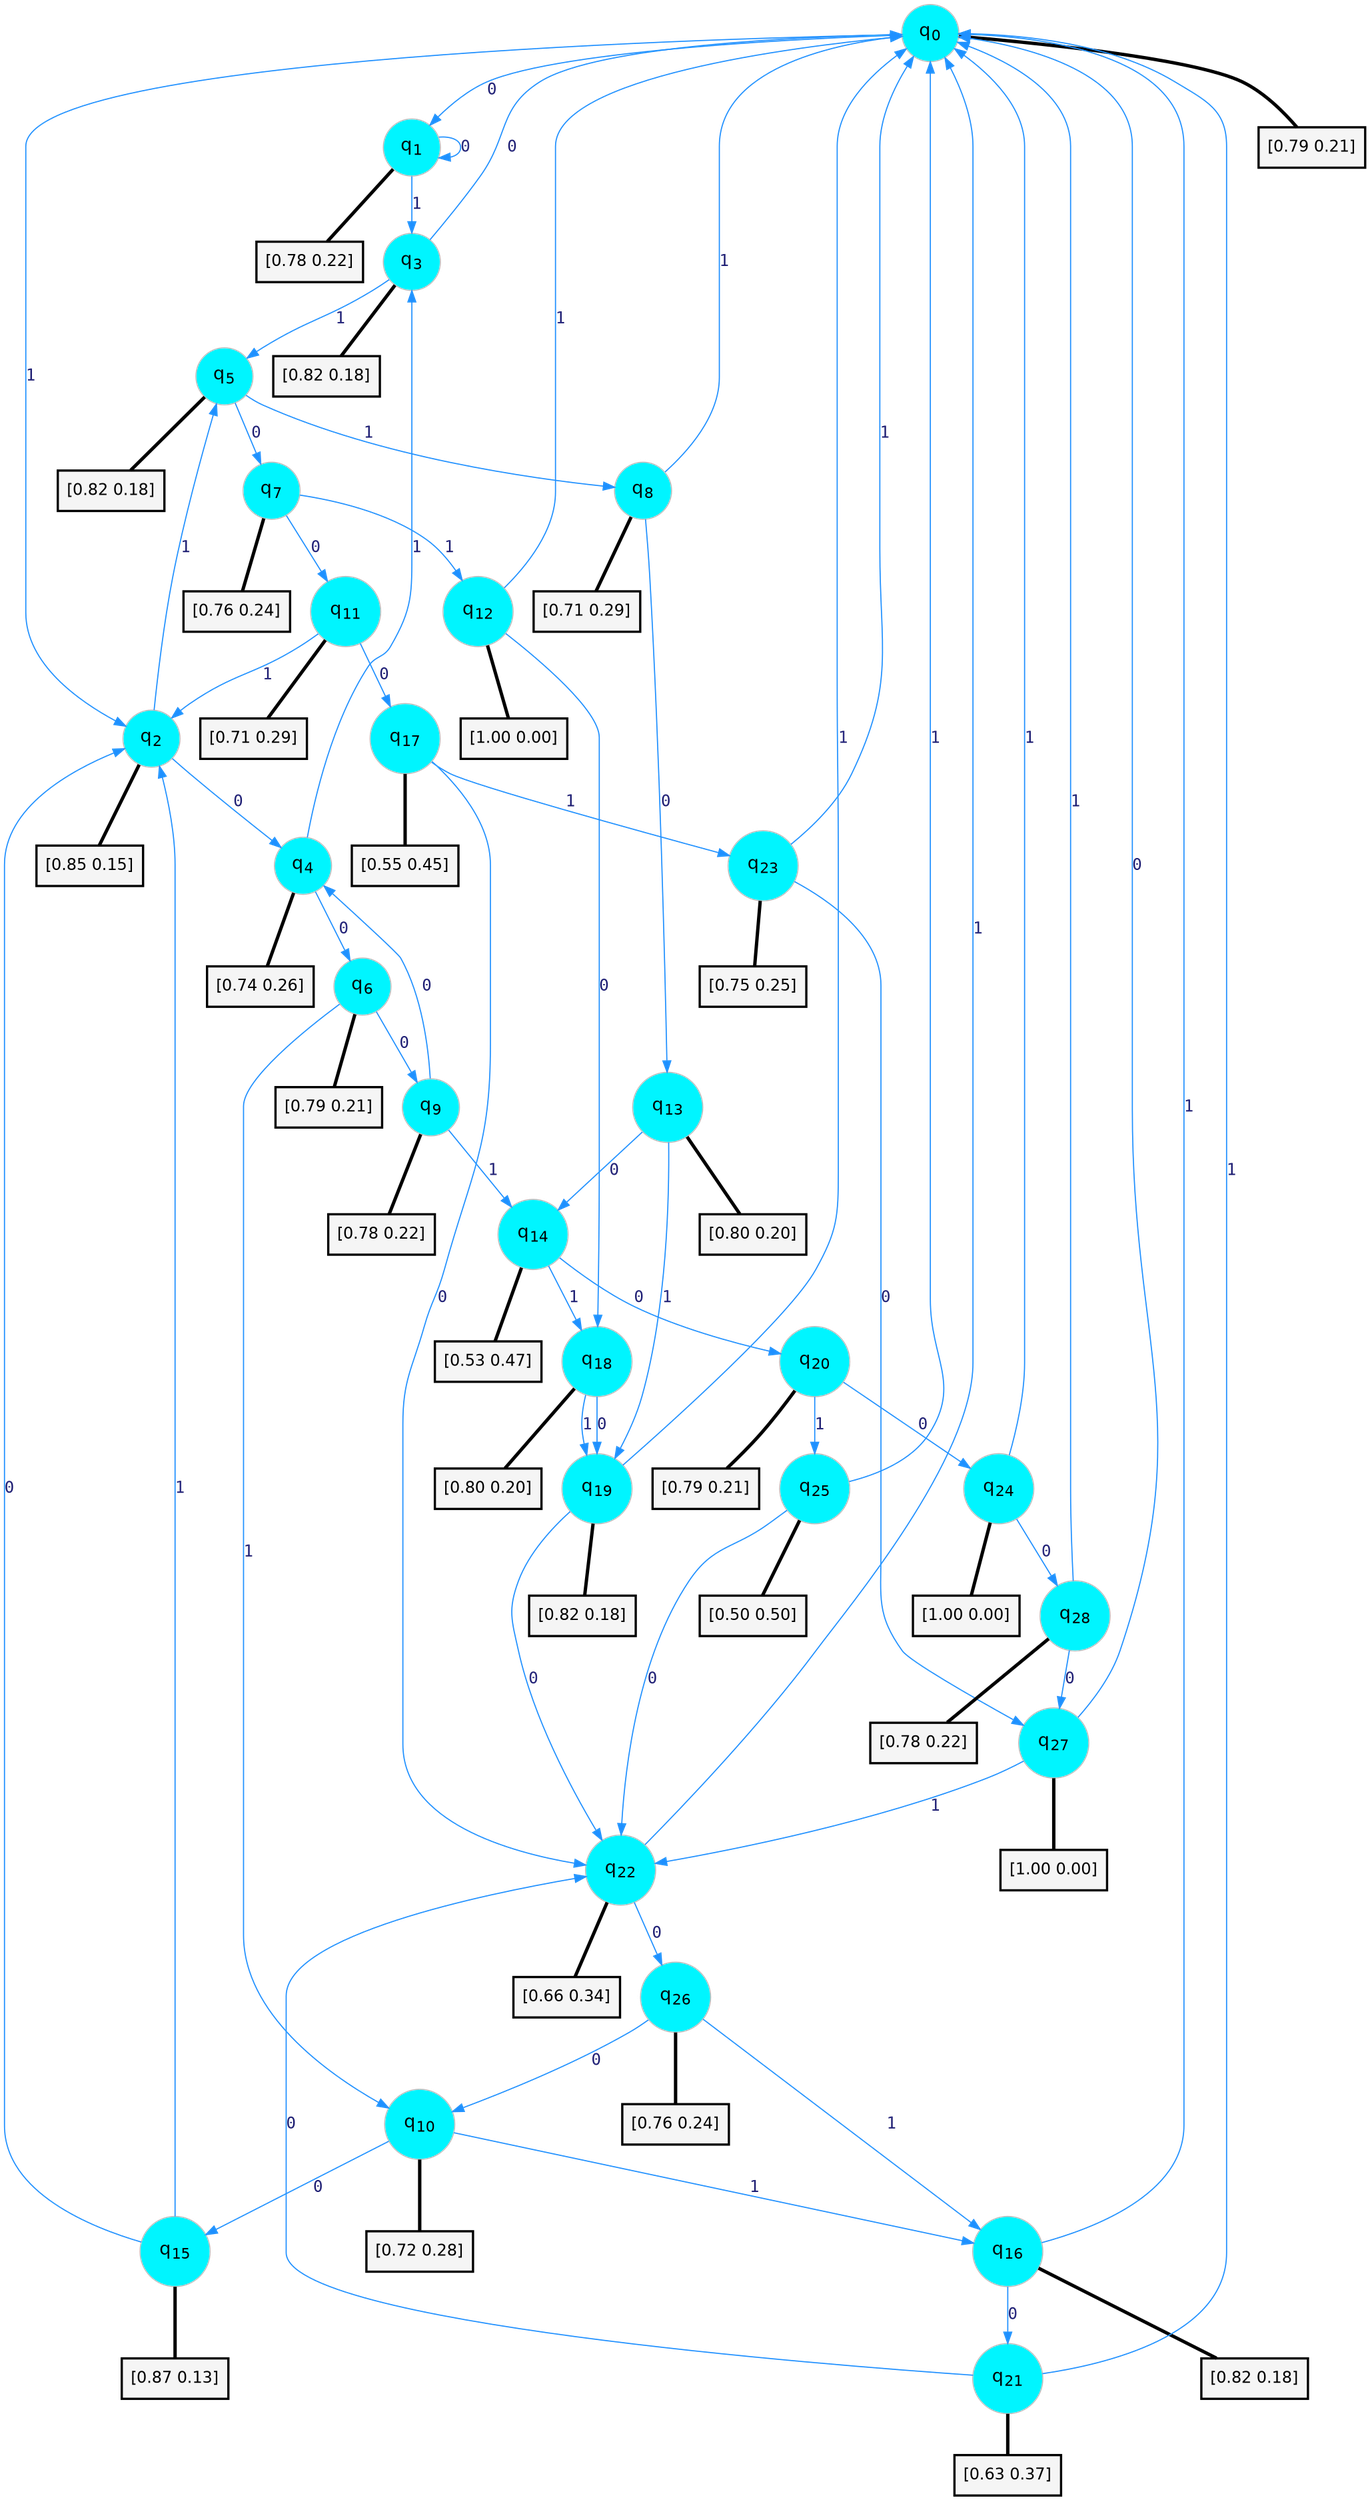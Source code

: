 digraph G {
graph [
bgcolor=transparent, dpi=300, rankdir=TD, size="40,25"];
node [
color=gray, fillcolor=turquoise1, fontcolor=black, fontname=Helvetica, fontsize=16, fontweight=bold, shape=circle, style=filled];
edge [
arrowsize=1, color=dodgerblue1, fontcolor=midnightblue, fontname=courier, fontweight=bold, penwidth=1, style=solid, weight=20];
0[label=<q<SUB>0</SUB>>];
1[label=<q<SUB>1</SUB>>];
2[label=<q<SUB>2</SUB>>];
3[label=<q<SUB>3</SUB>>];
4[label=<q<SUB>4</SUB>>];
5[label=<q<SUB>5</SUB>>];
6[label=<q<SUB>6</SUB>>];
7[label=<q<SUB>7</SUB>>];
8[label=<q<SUB>8</SUB>>];
9[label=<q<SUB>9</SUB>>];
10[label=<q<SUB>10</SUB>>];
11[label=<q<SUB>11</SUB>>];
12[label=<q<SUB>12</SUB>>];
13[label=<q<SUB>13</SUB>>];
14[label=<q<SUB>14</SUB>>];
15[label=<q<SUB>15</SUB>>];
16[label=<q<SUB>16</SUB>>];
17[label=<q<SUB>17</SUB>>];
18[label=<q<SUB>18</SUB>>];
19[label=<q<SUB>19</SUB>>];
20[label=<q<SUB>20</SUB>>];
21[label=<q<SUB>21</SUB>>];
22[label=<q<SUB>22</SUB>>];
23[label=<q<SUB>23</SUB>>];
24[label=<q<SUB>24</SUB>>];
25[label=<q<SUB>25</SUB>>];
26[label=<q<SUB>26</SUB>>];
27[label=<q<SUB>27</SUB>>];
28[label=<q<SUB>28</SUB>>];
29[label="[0.79 0.21]", shape=box,fontcolor=black, fontname=Helvetica, fontsize=14, penwidth=2, fillcolor=whitesmoke,color=black];
30[label="[0.78 0.22]", shape=box,fontcolor=black, fontname=Helvetica, fontsize=14, penwidth=2, fillcolor=whitesmoke,color=black];
31[label="[0.85 0.15]", shape=box,fontcolor=black, fontname=Helvetica, fontsize=14, penwidth=2, fillcolor=whitesmoke,color=black];
32[label="[0.82 0.18]", shape=box,fontcolor=black, fontname=Helvetica, fontsize=14, penwidth=2, fillcolor=whitesmoke,color=black];
33[label="[0.74 0.26]", shape=box,fontcolor=black, fontname=Helvetica, fontsize=14, penwidth=2, fillcolor=whitesmoke,color=black];
34[label="[0.82 0.18]", shape=box,fontcolor=black, fontname=Helvetica, fontsize=14, penwidth=2, fillcolor=whitesmoke,color=black];
35[label="[0.79 0.21]", shape=box,fontcolor=black, fontname=Helvetica, fontsize=14, penwidth=2, fillcolor=whitesmoke,color=black];
36[label="[0.76 0.24]", shape=box,fontcolor=black, fontname=Helvetica, fontsize=14, penwidth=2, fillcolor=whitesmoke,color=black];
37[label="[0.71 0.29]", shape=box,fontcolor=black, fontname=Helvetica, fontsize=14, penwidth=2, fillcolor=whitesmoke,color=black];
38[label="[0.78 0.22]", shape=box,fontcolor=black, fontname=Helvetica, fontsize=14, penwidth=2, fillcolor=whitesmoke,color=black];
39[label="[0.72 0.28]", shape=box,fontcolor=black, fontname=Helvetica, fontsize=14, penwidth=2, fillcolor=whitesmoke,color=black];
40[label="[0.71 0.29]", shape=box,fontcolor=black, fontname=Helvetica, fontsize=14, penwidth=2, fillcolor=whitesmoke,color=black];
41[label="[1.00 0.00]", shape=box,fontcolor=black, fontname=Helvetica, fontsize=14, penwidth=2, fillcolor=whitesmoke,color=black];
42[label="[0.80 0.20]", shape=box,fontcolor=black, fontname=Helvetica, fontsize=14, penwidth=2, fillcolor=whitesmoke,color=black];
43[label="[0.53 0.47]", shape=box,fontcolor=black, fontname=Helvetica, fontsize=14, penwidth=2, fillcolor=whitesmoke,color=black];
44[label="[0.87 0.13]", shape=box,fontcolor=black, fontname=Helvetica, fontsize=14, penwidth=2, fillcolor=whitesmoke,color=black];
45[label="[0.82 0.18]", shape=box,fontcolor=black, fontname=Helvetica, fontsize=14, penwidth=2, fillcolor=whitesmoke,color=black];
46[label="[0.55 0.45]", shape=box,fontcolor=black, fontname=Helvetica, fontsize=14, penwidth=2, fillcolor=whitesmoke,color=black];
47[label="[0.80 0.20]", shape=box,fontcolor=black, fontname=Helvetica, fontsize=14, penwidth=2, fillcolor=whitesmoke,color=black];
48[label="[0.82 0.18]", shape=box,fontcolor=black, fontname=Helvetica, fontsize=14, penwidth=2, fillcolor=whitesmoke,color=black];
49[label="[0.79 0.21]", shape=box,fontcolor=black, fontname=Helvetica, fontsize=14, penwidth=2, fillcolor=whitesmoke,color=black];
50[label="[0.63 0.37]", shape=box,fontcolor=black, fontname=Helvetica, fontsize=14, penwidth=2, fillcolor=whitesmoke,color=black];
51[label="[0.66 0.34]", shape=box,fontcolor=black, fontname=Helvetica, fontsize=14, penwidth=2, fillcolor=whitesmoke,color=black];
52[label="[0.75 0.25]", shape=box,fontcolor=black, fontname=Helvetica, fontsize=14, penwidth=2, fillcolor=whitesmoke,color=black];
53[label="[1.00 0.00]", shape=box,fontcolor=black, fontname=Helvetica, fontsize=14, penwidth=2, fillcolor=whitesmoke,color=black];
54[label="[0.50 0.50]", shape=box,fontcolor=black, fontname=Helvetica, fontsize=14, penwidth=2, fillcolor=whitesmoke,color=black];
55[label="[0.76 0.24]", shape=box,fontcolor=black, fontname=Helvetica, fontsize=14, penwidth=2, fillcolor=whitesmoke,color=black];
56[label="[1.00 0.00]", shape=box,fontcolor=black, fontname=Helvetica, fontsize=14, penwidth=2, fillcolor=whitesmoke,color=black];
57[label="[0.78 0.22]", shape=box,fontcolor=black, fontname=Helvetica, fontsize=14, penwidth=2, fillcolor=whitesmoke,color=black];
0->1 [label=0];
0->2 [label=1];
0->29 [arrowhead=none, penwidth=3,color=black];
1->1 [label=0];
1->3 [label=1];
1->30 [arrowhead=none, penwidth=3,color=black];
2->4 [label=0];
2->5 [label=1];
2->31 [arrowhead=none, penwidth=3,color=black];
3->0 [label=0];
3->5 [label=1];
3->32 [arrowhead=none, penwidth=3,color=black];
4->6 [label=0];
4->3 [label=1];
4->33 [arrowhead=none, penwidth=3,color=black];
5->7 [label=0];
5->8 [label=1];
5->34 [arrowhead=none, penwidth=3,color=black];
6->9 [label=0];
6->10 [label=1];
6->35 [arrowhead=none, penwidth=3,color=black];
7->11 [label=0];
7->12 [label=1];
7->36 [arrowhead=none, penwidth=3,color=black];
8->13 [label=0];
8->0 [label=1];
8->37 [arrowhead=none, penwidth=3,color=black];
9->4 [label=0];
9->14 [label=1];
9->38 [arrowhead=none, penwidth=3,color=black];
10->15 [label=0];
10->16 [label=1];
10->39 [arrowhead=none, penwidth=3,color=black];
11->17 [label=0];
11->2 [label=1];
11->40 [arrowhead=none, penwidth=3,color=black];
12->18 [label=0];
12->0 [label=1];
12->41 [arrowhead=none, penwidth=3,color=black];
13->14 [label=0];
13->19 [label=1];
13->42 [arrowhead=none, penwidth=3,color=black];
14->20 [label=0];
14->18 [label=1];
14->43 [arrowhead=none, penwidth=3,color=black];
15->2 [label=0];
15->2 [label=1];
15->44 [arrowhead=none, penwidth=3,color=black];
16->21 [label=0];
16->0 [label=1];
16->45 [arrowhead=none, penwidth=3,color=black];
17->22 [label=0];
17->23 [label=1];
17->46 [arrowhead=none, penwidth=3,color=black];
18->19 [label=0];
18->19 [label=1];
18->47 [arrowhead=none, penwidth=3,color=black];
19->22 [label=0];
19->0 [label=1];
19->48 [arrowhead=none, penwidth=3,color=black];
20->24 [label=0];
20->25 [label=1];
20->49 [arrowhead=none, penwidth=3,color=black];
21->22 [label=0];
21->0 [label=1];
21->50 [arrowhead=none, penwidth=3,color=black];
22->26 [label=0];
22->0 [label=1];
22->51 [arrowhead=none, penwidth=3,color=black];
23->27 [label=0];
23->0 [label=1];
23->52 [arrowhead=none, penwidth=3,color=black];
24->28 [label=0];
24->0 [label=1];
24->53 [arrowhead=none, penwidth=3,color=black];
25->22 [label=0];
25->0 [label=1];
25->54 [arrowhead=none, penwidth=3,color=black];
26->10 [label=0];
26->16 [label=1];
26->55 [arrowhead=none, penwidth=3,color=black];
27->0 [label=0];
27->22 [label=1];
27->56 [arrowhead=none, penwidth=3,color=black];
28->27 [label=0];
28->0 [label=1];
28->57 [arrowhead=none, penwidth=3,color=black];
}
